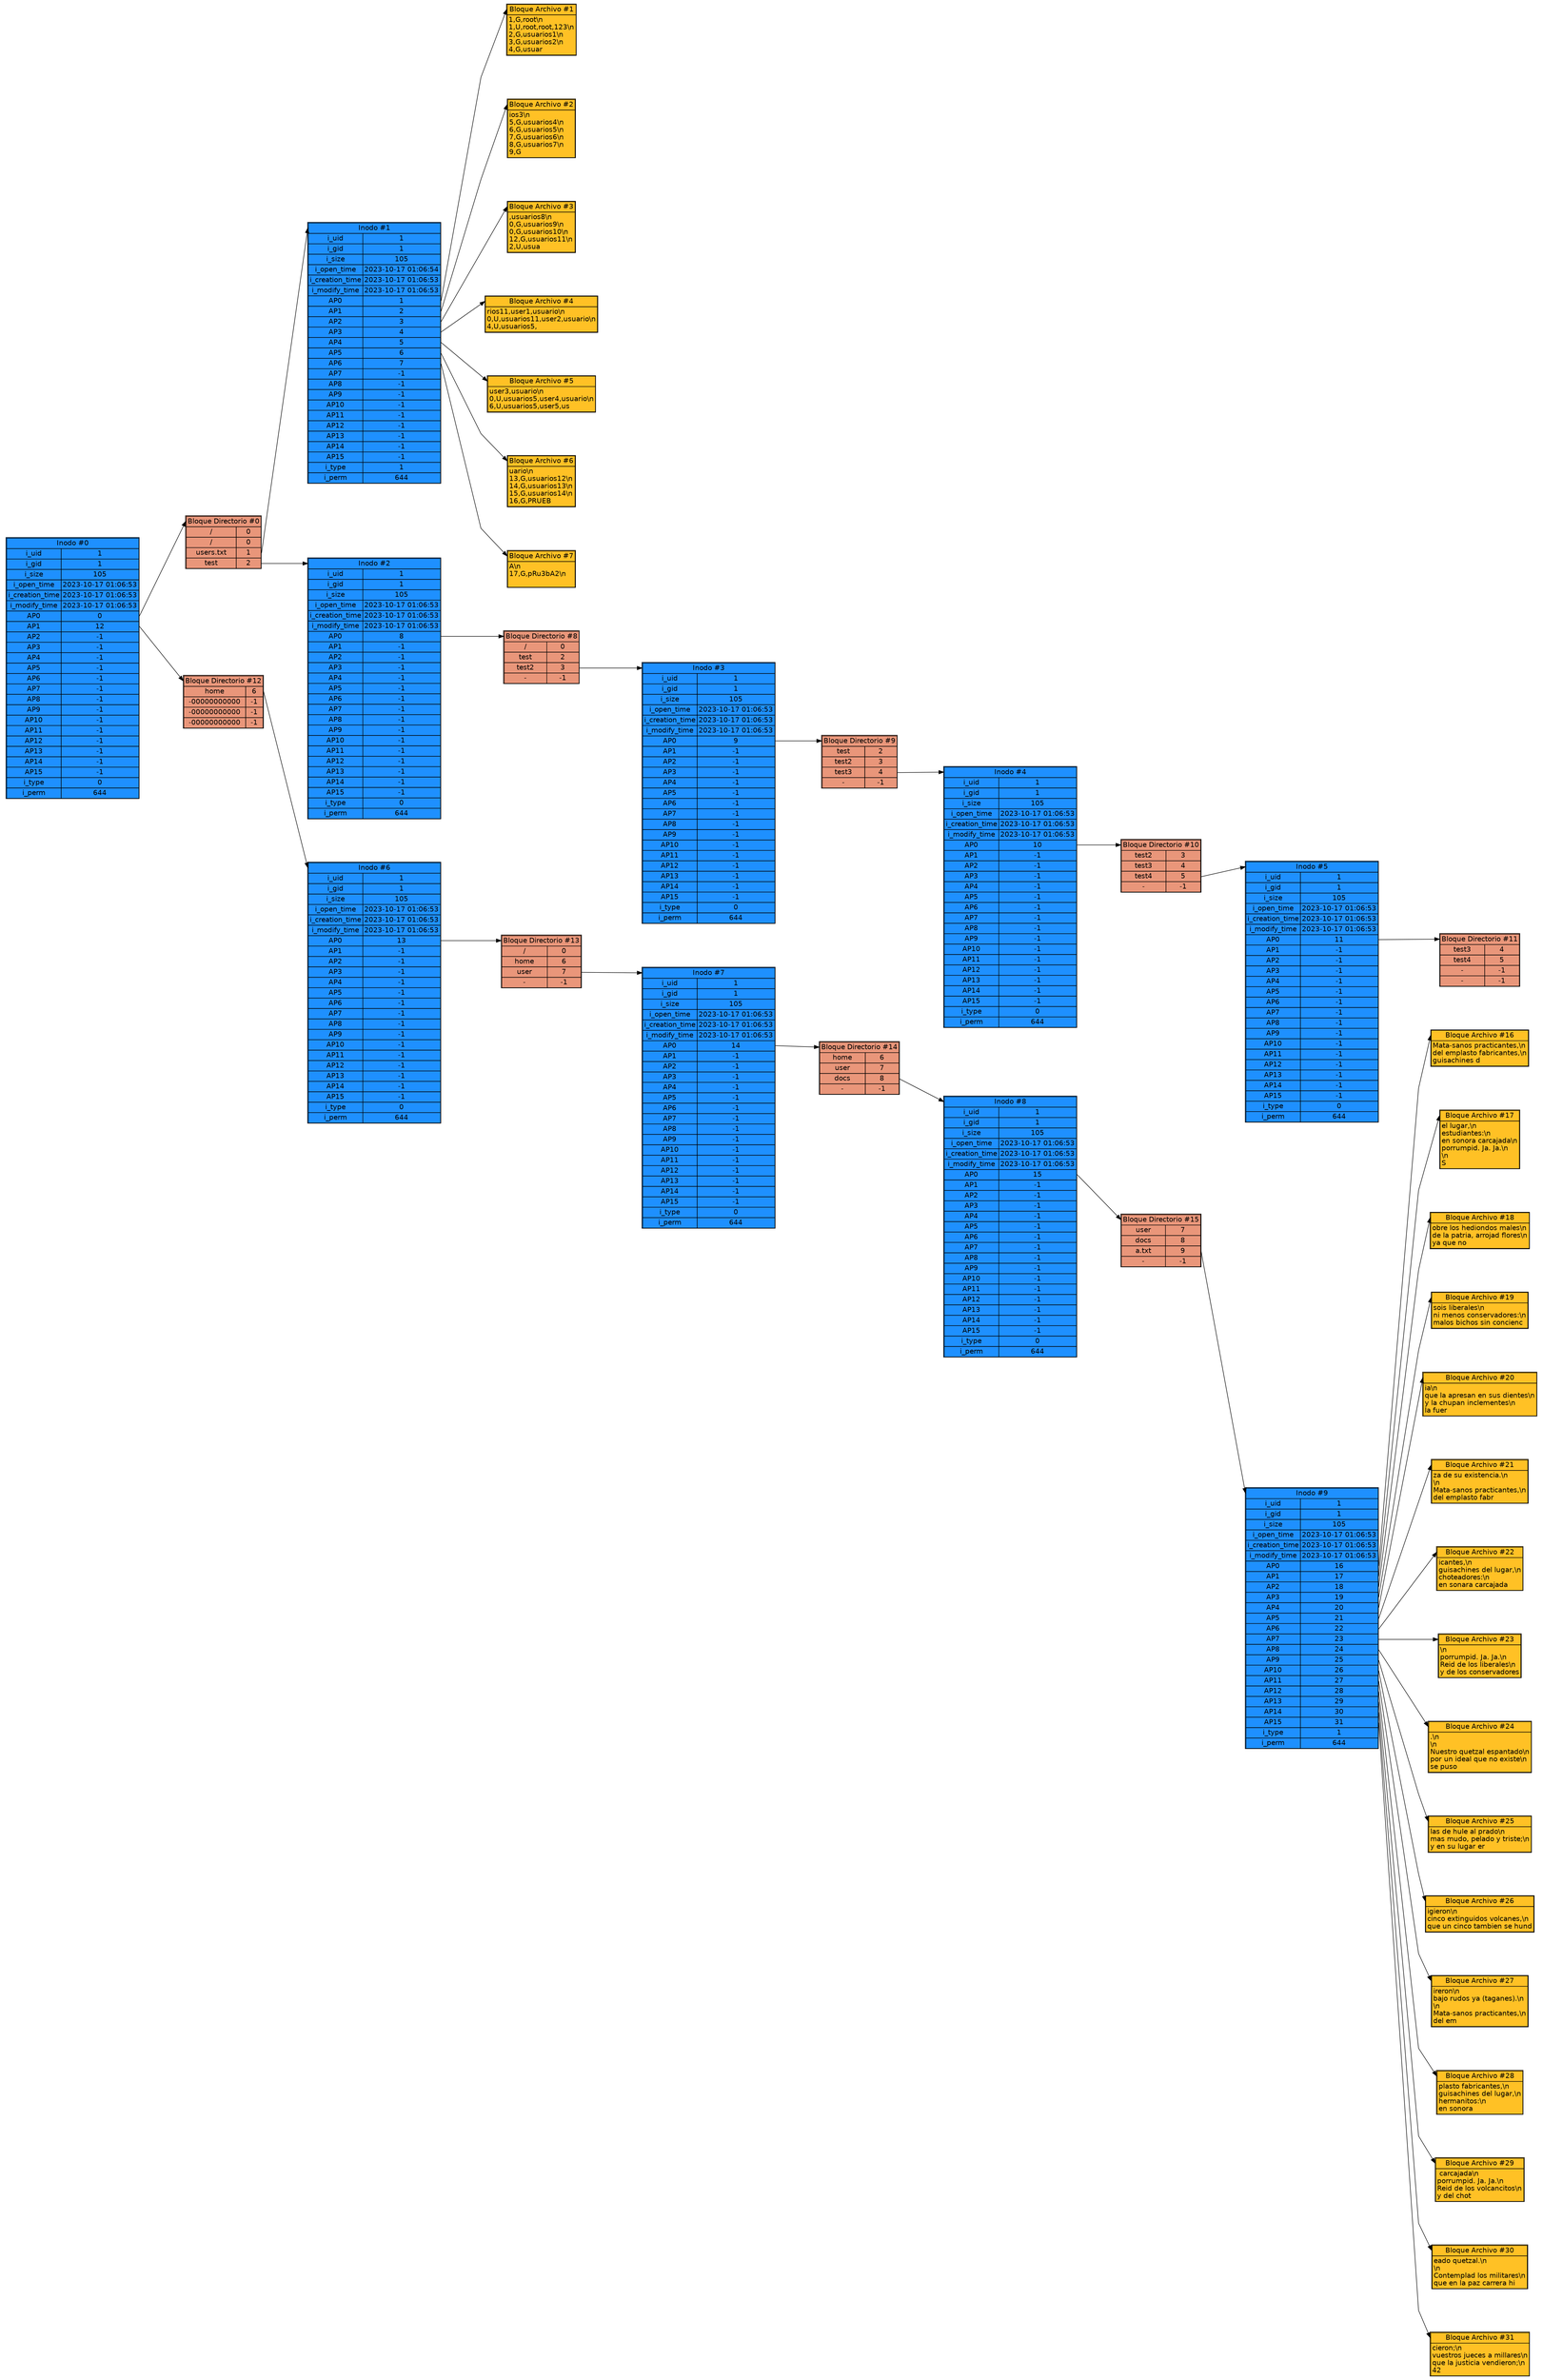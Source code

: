 digraph G {
rankdir="LR";
nodesep=1.1;
node [ shape=none fontname=Helvetica ]
splines=polyline;
inode0[label=< <table cellspacing="0" border="1" bgcolor="dodgerblue">
<tr><td colspan="2" PORT="title">Inodo #0</td></tr>
<tr><td>i_uid</td><td>1</td></tr>
<tr><td>i_gid</td><td>1</td></tr>
<tr><td>i_size</td><td>105</td></tr>
<tr><td>i_open_time</td><td>2023-10-17 01:06:53</td></tr>
<tr><td>i_creation_time</td><td>2023-10-17 01:06:53</td></tr>
<tr><td>i_modify_time</td><td>2023-10-17 01:06:53</td></tr>
<tr><td>AP0</td><td port="i0">0</td></tr>
<tr><td>AP1</td><td port="i1">12</td></tr>
<tr><td>AP2</td><td port="i2">-1</td></tr>
<tr><td>AP3</td><td port="i3">-1</td></tr>
<tr><td>AP4</td><td port="i4">-1</td></tr>
<tr><td>AP5</td><td port="i5">-1</td></tr>
<tr><td>AP6</td><td port="i6">-1</td></tr>
<tr><td>AP7</td><td port="i7">-1</td></tr>
<tr><td>AP8</td><td port="i8">-1</td></tr>
<tr><td>AP9</td><td port="i9">-1</td></tr>
<tr><td>AP10</td><td port="i10">-1</td></tr>
<tr><td>AP11</td><td port="i11">-1</td></tr>
<tr><td>AP12</td><td port="i12">-1</td></tr>
<tr><td>AP13</td><td port="i13">-1</td></tr>
<tr><td>AP14</td><td port="i14">-1</td></tr>
<tr><td>AP15</td><td port="i15">-1</td></tr>
<tr><td>i_type</td><td>0</td></tr>
<tr><td>i_perm</td><td>644</td></tr>
</table> >];
inode0:i0:e -> block0:title:w[minlen=2];
block0[label=< <table cellspacing="0" border="1" bgcolor="darksalmon">
(<tr><td colspan="2" PORT="title">Bloque Directorio #0</td></tr>
<tr><td>/</td><td port="i0">0</td></tr>
<tr><td>/</td><td port="i1">0</td></tr>
<tr><td>users.txt</td><td port="i2">1</td></tr>
<tr><td>test</td><td port="i3">2</td></tr>
</table> >];
block0:i2:e -> inode1:title:w[minlen=2];
inode1[label=< <table cellspacing="0" border="1" bgcolor="dodgerblue">
<tr><td colspan="2" PORT="title">Inodo #1</td></tr>
<tr><td>i_uid</td><td>1</td></tr>
<tr><td>i_gid</td><td>1</td></tr>
<tr><td>i_size</td><td>105</td></tr>
<tr><td>i_open_time</td><td>2023-10-17 01:06:54</td></tr>
<tr><td>i_creation_time</td><td>2023-10-17 01:06:53</td></tr>
<tr><td>i_modify_time</td><td>2023-10-17 01:06:53</td></tr>
<tr><td>AP0</td><td port="i0">1</td></tr>
<tr><td>AP1</td><td port="i1">2</td></tr>
<tr><td>AP2</td><td port="i2">3</td></tr>
<tr><td>AP3</td><td port="i3">4</td></tr>
<tr><td>AP4</td><td port="i4">5</td></tr>
<tr><td>AP5</td><td port="i5">6</td></tr>
<tr><td>AP6</td><td port="i6">7</td></tr>
<tr><td>AP7</td><td port="i7">-1</td></tr>
<tr><td>AP8</td><td port="i8">-1</td></tr>
<tr><td>AP9</td><td port="i9">-1</td></tr>
<tr><td>AP10</td><td port="i10">-1</td></tr>
<tr><td>AP11</td><td port="i11">-1</td></tr>
<tr><td>AP12</td><td port="i12">-1</td></tr>
<tr><td>AP13</td><td port="i13">-1</td></tr>
<tr><td>AP14</td><td port="i14">-1</td></tr>
<tr><td>AP15</td><td port="i15">-1</td></tr>
<tr><td>i_type</td><td>1</td></tr>
<tr><td>i_perm</td><td>644</td></tr>
</table> >];
inode1:i0:e -> block1:title:w[minlen=2];
block1[label=< <table cellspacing="0" border="1" bgcolor="goldenrod1">
<tr><td colspan="2" PORT="title">Bloque Archivo #1</td></tr>
<tr><td align="text" colspan="2">1,G,root\\n<br align="left"/>1,U,root,root,123\\n<br align="left"/>2,G,usuarios1\\n<br align="left"/>3,G,usuarios2\\n<br align="left"/>4,G,usuar<br align="left"/></td></tr>
</table> >];
inode1:i1:e -> block2:title:w[minlen=2];
block2[label=< <table cellspacing="0" border="1" bgcolor="goldenrod1">
<tr><td colspan="2" PORT="title">Bloque Archivo #2</td></tr>
<tr><td align="text" colspan="2">ios3\\n<br align="left"/>5,G,usuarios4\\n<br align="left"/>6,G,usuarios5\\n<br align="left"/>7,G,usuarios6\\n<br align="left"/>8,G,usuarios7\\n<br align="left"/>9,G<br align="left"/></td></tr>
</table> >];
inode1:i2:e -> block3:title:w[minlen=2];
block3[label=< <table cellspacing="0" border="1" bgcolor="goldenrod1">
<tr><td colspan="2" PORT="title">Bloque Archivo #3</td></tr>
<tr><td align="text" colspan="2">,usuarios8\\n<br align="left"/>0,G,usuarios9\\n<br align="left"/>0,G,usuarios10\\n<br align="left"/>12,G,usuarios11\\n<br align="left"/>2,U,usua<br align="left"/></td></tr>
</table> >];
inode1:i3:e -> block4:title:w[minlen=2];
block4[label=< <table cellspacing="0" border="1" bgcolor="goldenrod1">
<tr><td colspan="2" PORT="title">Bloque Archivo #4</td></tr>
<tr><td align="text" colspan="2">rios11,user1,usuario\\n<br align="left"/>0,U,usuarios11,user2,usuario\\n<br align="left"/>4,U,usuarios5,<br align="left"/></td></tr>
</table> >];
inode1:i4:e -> block5:title:w[minlen=2];
block5[label=< <table cellspacing="0" border="1" bgcolor="goldenrod1">
<tr><td colspan="2" PORT="title">Bloque Archivo #5</td></tr>
<tr><td align="text" colspan="2">user3,usuario\\n<br align="left"/>0,U,usuarios5,user4,usuario\\n<br align="left"/>6,U,usuarios5,user5,us<br align="left"/></td></tr>
</table> >];
inode1:i5:e -> block6:title:w[minlen=2];
block6[label=< <table cellspacing="0" border="1" bgcolor="goldenrod1">
<tr><td colspan="2" PORT="title">Bloque Archivo #6</td></tr>
<tr><td align="text" colspan="2">uario\\n<br align="left"/>13,G,usuarios12\\n<br align="left"/>14,G,usuarios13\\n<br align="left"/>15,G,usuarios14\\n<br align="left"/>16,G,PRUEB<br align="left"/></td></tr>
</table> >];
inode1:i6:e -> block7:title:w[minlen=2];
block7[label=< <table cellspacing="0" border="1" bgcolor="goldenrod1">
<tr><td colspan="2" PORT="title">Bloque Archivo #7</td></tr>
<tr><td align="text" colspan="2">A\\n<br align="left"/>17,G,pRu3bA2\\n<br align="left"/><br align="left"/></td></tr>
</table> >];
block0:i3:e -> inode2:title:w[minlen=2];
inode2[label=< <table cellspacing="0" border="1" bgcolor="dodgerblue">
<tr><td colspan="2" PORT="title">Inodo #2</td></tr>
<tr><td>i_uid</td><td>1</td></tr>
<tr><td>i_gid</td><td>1</td></tr>
<tr><td>i_size</td><td>105</td></tr>
<tr><td>i_open_time</td><td>2023-10-17 01:06:53</td></tr>
<tr><td>i_creation_time</td><td>2023-10-17 01:06:53</td></tr>
<tr><td>i_modify_time</td><td>2023-10-17 01:06:53</td></tr>
<tr><td>AP0</td><td port="i0">8</td></tr>
<tr><td>AP1</td><td port="i1">-1</td></tr>
<tr><td>AP2</td><td port="i2">-1</td></tr>
<tr><td>AP3</td><td port="i3">-1</td></tr>
<tr><td>AP4</td><td port="i4">-1</td></tr>
<tr><td>AP5</td><td port="i5">-1</td></tr>
<tr><td>AP6</td><td port="i6">-1</td></tr>
<tr><td>AP7</td><td port="i7">-1</td></tr>
<tr><td>AP8</td><td port="i8">-1</td></tr>
<tr><td>AP9</td><td port="i9">-1</td></tr>
<tr><td>AP10</td><td port="i10">-1</td></tr>
<tr><td>AP11</td><td port="i11">-1</td></tr>
<tr><td>AP12</td><td port="i12">-1</td></tr>
<tr><td>AP13</td><td port="i13">-1</td></tr>
<tr><td>AP14</td><td port="i14">-1</td></tr>
<tr><td>AP15</td><td port="i15">-1</td></tr>
<tr><td>i_type</td><td>0</td></tr>
<tr><td>i_perm</td><td>644</td></tr>
</table> >];
inode2:i0:e -> block8:title:w[minlen=2];
block8[label=< <table cellspacing="0" border="1" bgcolor="darksalmon">
(<tr><td colspan="2" PORT="title">Bloque Directorio #8</td></tr>
<tr><td>/</td><td port="i0">0</td></tr>
<tr><td>test</td><td port="i1">2</td></tr>
<tr><td>test2</td><td port="i2">3</td></tr>
<tr><td>-</td><td port="i3">-1</td></tr>
</table> >];
block8:i2:e -> inode3:title:w[minlen=2];
inode3[label=< <table cellspacing="0" border="1" bgcolor="dodgerblue">
<tr><td colspan="2" PORT="title">Inodo #3</td></tr>
<tr><td>i_uid</td><td>1</td></tr>
<tr><td>i_gid</td><td>1</td></tr>
<tr><td>i_size</td><td>105</td></tr>
<tr><td>i_open_time</td><td>2023-10-17 01:06:53</td></tr>
<tr><td>i_creation_time</td><td>2023-10-17 01:06:53</td></tr>
<tr><td>i_modify_time</td><td>2023-10-17 01:06:53</td></tr>
<tr><td>AP0</td><td port="i0">9</td></tr>
<tr><td>AP1</td><td port="i1">-1</td></tr>
<tr><td>AP2</td><td port="i2">-1</td></tr>
<tr><td>AP3</td><td port="i3">-1</td></tr>
<tr><td>AP4</td><td port="i4">-1</td></tr>
<tr><td>AP5</td><td port="i5">-1</td></tr>
<tr><td>AP6</td><td port="i6">-1</td></tr>
<tr><td>AP7</td><td port="i7">-1</td></tr>
<tr><td>AP8</td><td port="i8">-1</td></tr>
<tr><td>AP9</td><td port="i9">-1</td></tr>
<tr><td>AP10</td><td port="i10">-1</td></tr>
<tr><td>AP11</td><td port="i11">-1</td></tr>
<tr><td>AP12</td><td port="i12">-1</td></tr>
<tr><td>AP13</td><td port="i13">-1</td></tr>
<tr><td>AP14</td><td port="i14">-1</td></tr>
<tr><td>AP15</td><td port="i15">-1</td></tr>
<tr><td>i_type</td><td>0</td></tr>
<tr><td>i_perm</td><td>644</td></tr>
</table> >];
inode3:i0:e -> block9:title:w[minlen=2];
block9[label=< <table cellspacing="0" border="1" bgcolor="darksalmon">
(<tr><td colspan="2" PORT="title">Bloque Directorio #9</td></tr>
<tr><td>test</td><td port="i0">2</td></tr>
<tr><td>test2</td><td port="i1">3</td></tr>
<tr><td>test3</td><td port="i2">4</td></tr>
<tr><td>-</td><td port="i3">-1</td></tr>
</table> >];
block9:i2:e -> inode4:title:w[minlen=2];
inode4[label=< <table cellspacing="0" border="1" bgcolor="dodgerblue">
<tr><td colspan="2" PORT="title">Inodo #4</td></tr>
<tr><td>i_uid</td><td>1</td></tr>
<tr><td>i_gid</td><td>1</td></tr>
<tr><td>i_size</td><td>105</td></tr>
<tr><td>i_open_time</td><td>2023-10-17 01:06:53</td></tr>
<tr><td>i_creation_time</td><td>2023-10-17 01:06:53</td></tr>
<tr><td>i_modify_time</td><td>2023-10-17 01:06:53</td></tr>
<tr><td>AP0</td><td port="i0">10</td></tr>
<tr><td>AP1</td><td port="i1">-1</td></tr>
<tr><td>AP2</td><td port="i2">-1</td></tr>
<tr><td>AP3</td><td port="i3">-1</td></tr>
<tr><td>AP4</td><td port="i4">-1</td></tr>
<tr><td>AP5</td><td port="i5">-1</td></tr>
<tr><td>AP6</td><td port="i6">-1</td></tr>
<tr><td>AP7</td><td port="i7">-1</td></tr>
<tr><td>AP8</td><td port="i8">-1</td></tr>
<tr><td>AP9</td><td port="i9">-1</td></tr>
<tr><td>AP10</td><td port="i10">-1</td></tr>
<tr><td>AP11</td><td port="i11">-1</td></tr>
<tr><td>AP12</td><td port="i12">-1</td></tr>
<tr><td>AP13</td><td port="i13">-1</td></tr>
<tr><td>AP14</td><td port="i14">-1</td></tr>
<tr><td>AP15</td><td port="i15">-1</td></tr>
<tr><td>i_type</td><td>0</td></tr>
<tr><td>i_perm</td><td>644</td></tr>
</table> >];
inode4:i0:e -> block10:title:w[minlen=2];
block10[label=< <table cellspacing="0" border="1" bgcolor="darksalmon">
(<tr><td colspan="2" PORT="title">Bloque Directorio #10</td></tr>
<tr><td>test2</td><td port="i0">3</td></tr>
<tr><td>test3</td><td port="i1">4</td></tr>
<tr><td>test4</td><td port="i2">5</td></tr>
<tr><td>-</td><td port="i3">-1</td></tr>
</table> >];
block10:i2:e -> inode5:title:w[minlen=2];
inode5[label=< <table cellspacing="0" border="1" bgcolor="dodgerblue">
<tr><td colspan="2" PORT="title">Inodo #5</td></tr>
<tr><td>i_uid</td><td>1</td></tr>
<tr><td>i_gid</td><td>1</td></tr>
<tr><td>i_size</td><td>105</td></tr>
<tr><td>i_open_time</td><td>2023-10-17 01:06:53</td></tr>
<tr><td>i_creation_time</td><td>2023-10-17 01:06:53</td></tr>
<tr><td>i_modify_time</td><td>2023-10-17 01:06:53</td></tr>
<tr><td>AP0</td><td port="i0">11</td></tr>
<tr><td>AP1</td><td port="i1">-1</td></tr>
<tr><td>AP2</td><td port="i2">-1</td></tr>
<tr><td>AP3</td><td port="i3">-1</td></tr>
<tr><td>AP4</td><td port="i4">-1</td></tr>
<tr><td>AP5</td><td port="i5">-1</td></tr>
<tr><td>AP6</td><td port="i6">-1</td></tr>
<tr><td>AP7</td><td port="i7">-1</td></tr>
<tr><td>AP8</td><td port="i8">-1</td></tr>
<tr><td>AP9</td><td port="i9">-1</td></tr>
<tr><td>AP10</td><td port="i10">-1</td></tr>
<tr><td>AP11</td><td port="i11">-1</td></tr>
<tr><td>AP12</td><td port="i12">-1</td></tr>
<tr><td>AP13</td><td port="i13">-1</td></tr>
<tr><td>AP14</td><td port="i14">-1</td></tr>
<tr><td>AP15</td><td port="i15">-1</td></tr>
<tr><td>i_type</td><td>0</td></tr>
<tr><td>i_perm</td><td>644</td></tr>
</table> >];
inode5:i0:e -> block11:title:w[minlen=2];
block11[label=< <table cellspacing="0" border="1" bgcolor="darksalmon">
(<tr><td colspan="2" PORT="title">Bloque Directorio #11</td></tr>
<tr><td>test3</td><td port="i0">4</td></tr>
<tr><td>test4</td><td port="i1">5</td></tr>
<tr><td>-</td><td port="i2">-1</td></tr>
<tr><td>-</td><td port="i3">-1</td></tr>
</table> >];
inode0:i1:e -> block12:title:w[minlen=2];
block12[label=< <table cellspacing="0" border="1" bgcolor="darksalmon">
(<tr><td colspan="2" PORT="title">Bloque Directorio #12</td></tr>
<tr><td>home</td><td port="i0">6</td></tr>
<tr><td>-00000000000</td><td port="i1">-1</td></tr>
<tr><td>-00000000000</td><td port="i2">-1</td></tr>
<tr><td>-00000000000</td><td port="i3">-1</td></tr>
</table> >];
block12:i0:e -> inode6:title:w[minlen=2];
inode6[label=< <table cellspacing="0" border="1" bgcolor="dodgerblue">
<tr><td colspan="2" PORT="title">Inodo #6</td></tr>
<tr><td>i_uid</td><td>1</td></tr>
<tr><td>i_gid</td><td>1</td></tr>
<tr><td>i_size</td><td>105</td></tr>
<tr><td>i_open_time</td><td>2023-10-17 01:06:53</td></tr>
<tr><td>i_creation_time</td><td>2023-10-17 01:06:53</td></tr>
<tr><td>i_modify_time</td><td>2023-10-17 01:06:53</td></tr>
<tr><td>AP0</td><td port="i0">13</td></tr>
<tr><td>AP1</td><td port="i1">-1</td></tr>
<tr><td>AP2</td><td port="i2">-1</td></tr>
<tr><td>AP3</td><td port="i3">-1</td></tr>
<tr><td>AP4</td><td port="i4">-1</td></tr>
<tr><td>AP5</td><td port="i5">-1</td></tr>
<tr><td>AP6</td><td port="i6">-1</td></tr>
<tr><td>AP7</td><td port="i7">-1</td></tr>
<tr><td>AP8</td><td port="i8">-1</td></tr>
<tr><td>AP9</td><td port="i9">-1</td></tr>
<tr><td>AP10</td><td port="i10">-1</td></tr>
<tr><td>AP11</td><td port="i11">-1</td></tr>
<tr><td>AP12</td><td port="i12">-1</td></tr>
<tr><td>AP13</td><td port="i13">-1</td></tr>
<tr><td>AP14</td><td port="i14">-1</td></tr>
<tr><td>AP15</td><td port="i15">-1</td></tr>
<tr><td>i_type</td><td>0</td></tr>
<tr><td>i_perm</td><td>644</td></tr>
</table> >];
inode6:i0:e -> block13:title:w[minlen=2];
block13[label=< <table cellspacing="0" border="1" bgcolor="darksalmon">
(<tr><td colspan="2" PORT="title">Bloque Directorio #13</td></tr>
<tr><td>/</td><td port="i0">0</td></tr>
<tr><td>home</td><td port="i1">6</td></tr>
<tr><td>user</td><td port="i2">7</td></tr>
<tr><td>-</td><td port="i3">-1</td></tr>
</table> >];
block13:i2:e -> inode7:title:w[minlen=2];
inode7[label=< <table cellspacing="0" border="1" bgcolor="dodgerblue">
<tr><td colspan="2" PORT="title">Inodo #7</td></tr>
<tr><td>i_uid</td><td>1</td></tr>
<tr><td>i_gid</td><td>1</td></tr>
<tr><td>i_size</td><td>105</td></tr>
<tr><td>i_open_time</td><td>2023-10-17 01:06:53</td></tr>
<tr><td>i_creation_time</td><td>2023-10-17 01:06:53</td></tr>
<tr><td>i_modify_time</td><td>2023-10-17 01:06:53</td></tr>
<tr><td>AP0</td><td port="i0">14</td></tr>
<tr><td>AP1</td><td port="i1">-1</td></tr>
<tr><td>AP2</td><td port="i2">-1</td></tr>
<tr><td>AP3</td><td port="i3">-1</td></tr>
<tr><td>AP4</td><td port="i4">-1</td></tr>
<tr><td>AP5</td><td port="i5">-1</td></tr>
<tr><td>AP6</td><td port="i6">-1</td></tr>
<tr><td>AP7</td><td port="i7">-1</td></tr>
<tr><td>AP8</td><td port="i8">-1</td></tr>
<tr><td>AP9</td><td port="i9">-1</td></tr>
<tr><td>AP10</td><td port="i10">-1</td></tr>
<tr><td>AP11</td><td port="i11">-1</td></tr>
<tr><td>AP12</td><td port="i12">-1</td></tr>
<tr><td>AP13</td><td port="i13">-1</td></tr>
<tr><td>AP14</td><td port="i14">-1</td></tr>
<tr><td>AP15</td><td port="i15">-1</td></tr>
<tr><td>i_type</td><td>0</td></tr>
<tr><td>i_perm</td><td>644</td></tr>
</table> >];
inode7:i0:e -> block14:title:w[minlen=2];
block14[label=< <table cellspacing="0" border="1" bgcolor="darksalmon">
(<tr><td colspan="2" PORT="title">Bloque Directorio #14</td></tr>
<tr><td>home</td><td port="i0">6</td></tr>
<tr><td>user</td><td port="i1">7</td></tr>
<tr><td>docs</td><td port="i2">8</td></tr>
<tr><td>-</td><td port="i3">-1</td></tr>
</table> >];
block14:i2:e -> inode8:title:w[minlen=2];
inode8[label=< <table cellspacing="0" border="1" bgcolor="dodgerblue">
<tr><td colspan="2" PORT="title">Inodo #8</td></tr>
<tr><td>i_uid</td><td>1</td></tr>
<tr><td>i_gid</td><td>1</td></tr>
<tr><td>i_size</td><td>105</td></tr>
<tr><td>i_open_time</td><td>2023-10-17 01:06:53</td></tr>
<tr><td>i_creation_time</td><td>2023-10-17 01:06:53</td></tr>
<tr><td>i_modify_time</td><td>2023-10-17 01:06:53</td></tr>
<tr><td>AP0</td><td port="i0">15</td></tr>
<tr><td>AP1</td><td port="i1">-1</td></tr>
<tr><td>AP2</td><td port="i2">-1</td></tr>
<tr><td>AP3</td><td port="i3">-1</td></tr>
<tr><td>AP4</td><td port="i4">-1</td></tr>
<tr><td>AP5</td><td port="i5">-1</td></tr>
<tr><td>AP6</td><td port="i6">-1</td></tr>
<tr><td>AP7</td><td port="i7">-1</td></tr>
<tr><td>AP8</td><td port="i8">-1</td></tr>
<tr><td>AP9</td><td port="i9">-1</td></tr>
<tr><td>AP10</td><td port="i10">-1</td></tr>
<tr><td>AP11</td><td port="i11">-1</td></tr>
<tr><td>AP12</td><td port="i12">-1</td></tr>
<tr><td>AP13</td><td port="i13">-1</td></tr>
<tr><td>AP14</td><td port="i14">-1</td></tr>
<tr><td>AP15</td><td port="i15">-1</td></tr>
<tr><td>i_type</td><td>0</td></tr>
<tr><td>i_perm</td><td>644</td></tr>
</table> >];
inode8:i0:e -> block15:title:w[minlen=2];
block15[label=< <table cellspacing="0" border="1" bgcolor="darksalmon">
(<tr><td colspan="2" PORT="title">Bloque Directorio #15</td></tr>
<tr><td>user</td><td port="i0">7</td></tr>
<tr><td>docs</td><td port="i1">8</td></tr>
<tr><td>a.txt</td><td port="i2">9</td></tr>
<tr><td>-</td><td port="i3">-1</td></tr>
</table> >];
block15:i2:e -> inode9:title:w[minlen=2];
inode9[label=< <table cellspacing="0" border="1" bgcolor="dodgerblue">
<tr><td colspan="2" PORT="title">Inodo #9</td></tr>
<tr><td>i_uid</td><td>1</td></tr>
<tr><td>i_gid</td><td>1</td></tr>
<tr><td>i_size</td><td>105</td></tr>
<tr><td>i_open_time</td><td>2023-10-17 01:06:53</td></tr>
<tr><td>i_creation_time</td><td>2023-10-17 01:06:53</td></tr>
<tr><td>i_modify_time</td><td>2023-10-17 01:06:53</td></tr>
<tr><td>AP0</td><td port="i0">16</td></tr>
<tr><td>AP1</td><td port="i1">17</td></tr>
<tr><td>AP2</td><td port="i2">18</td></tr>
<tr><td>AP3</td><td port="i3">19</td></tr>
<tr><td>AP4</td><td port="i4">20</td></tr>
<tr><td>AP5</td><td port="i5">21</td></tr>
<tr><td>AP6</td><td port="i6">22</td></tr>
<tr><td>AP7</td><td port="i7">23</td></tr>
<tr><td>AP8</td><td port="i8">24</td></tr>
<tr><td>AP9</td><td port="i9">25</td></tr>
<tr><td>AP10</td><td port="i10">26</td></tr>
<tr><td>AP11</td><td port="i11">27</td></tr>
<tr><td>AP12</td><td port="i12">28</td></tr>
<tr><td>AP13</td><td port="i13">29</td></tr>
<tr><td>AP14</td><td port="i14">30</td></tr>
<tr><td>AP15</td><td port="i15">31</td></tr>
<tr><td>i_type</td><td>1</td></tr>
<tr><td>i_perm</td><td>644</td></tr>
</table> >];
inode9:i0:e -> block16:title:w[minlen=2];
block16[label=< <table cellspacing="0" border="1" bgcolor="goldenrod1">
<tr><td colspan="2" PORT="title">Bloque Archivo #16</td></tr>
<tr><td align="text" colspan="2">Mata-sanos practicantes,\\n<br align="left"/>del emplasto fabricantes,\\n<br align="left"/>guisachines d<br align="left"/></td></tr>
</table> >];
inode9:i1:e -> block17:title:w[minlen=2];
block17[label=< <table cellspacing="0" border="1" bgcolor="goldenrod1">
<tr><td colspan="2" PORT="title">Bloque Archivo #17</td></tr>
<tr><td align="text" colspan="2">el lugar,\\n<br align="left"/>estudiantes:\\n<br align="left"/>en sonora carcajada\\n<br align="left"/>porrumpid. Ja. Ja.\\n<br align="left"/>\\n<br align="left"/>S<br align="left"/></td></tr>
</table> >];
inode9:i2:e -> block18:title:w[minlen=2];
block18[label=< <table cellspacing="0" border="1" bgcolor="goldenrod1">
<tr><td colspan="2" PORT="title">Bloque Archivo #18</td></tr>
<tr><td align="text" colspan="2">obre los hediondos males\\n<br align="left"/>de la patria, arrojad flores\\n<br align="left"/>ya que no <br align="left"/></td></tr>
</table> >];
inode9:i3:e -> block19:title:w[minlen=2];
block19[label=< <table cellspacing="0" border="1" bgcolor="goldenrod1">
<tr><td colspan="2" PORT="title">Bloque Archivo #19</td></tr>
<tr><td align="text" colspan="2">sois liberales\\n<br align="left"/>ni menos conservadores:\\n<br align="left"/>malos bichos sin concienc<br align="left"/></td></tr>
</table> >];
inode9:i4:e -> block20:title:w[minlen=2];
block20[label=< <table cellspacing="0" border="1" bgcolor="goldenrod1">
<tr><td colspan="2" PORT="title">Bloque Archivo #20</td></tr>
<tr><td align="text" colspan="2">ia\\n<br align="left"/>que la apresan en sus dientes\\n<br align="left"/>y la chupan inclementes\\n<br align="left"/>la fuer<br align="left"/></td></tr>
</table> >];
inode9:i5:e -> block21:title:w[minlen=2];
block21[label=< <table cellspacing="0" border="1" bgcolor="goldenrod1">
<tr><td colspan="2" PORT="title">Bloque Archivo #21</td></tr>
<tr><td align="text" colspan="2">za de su existencia.\\n<br align="left"/>\\n<br align="left"/>Mata-sanos practicantes,\\n<br align="left"/>del emplasto fabr<br align="left"/></td></tr>
</table> >];
inode9:i6:e -> block22:title:w[minlen=2];
block22[label=< <table cellspacing="0" border="1" bgcolor="goldenrod1">
<tr><td colspan="2" PORT="title">Bloque Archivo #22</td></tr>
<tr><td align="text" colspan="2">icantes,\\n<br align="left"/>guisachines del lugar,\\n<br align="left"/>choteadores:\\n<br align="left"/>en sonara carcajada<br align="left"/></td></tr>
</table> >];
inode9:i7:e -> block23:title:w[minlen=2];
block23[label=< <table cellspacing="0" border="1" bgcolor="goldenrod1">
<tr><td colspan="2" PORT="title">Bloque Archivo #23</td></tr>
<tr><td align="text" colspan="2">\\n<br align="left"/>porrumpid. Ja. Ja.\\n<br align="left"/>Reid de los liberales\\n<br align="left"/>y de los conservadores<br align="left"/></td></tr>
</table> >];
inode9:i8:e -> block24:title:w[minlen=2];
block24[label=< <table cellspacing="0" border="1" bgcolor="goldenrod1">
<tr><td colspan="2" PORT="title">Bloque Archivo #24</td></tr>
<tr><td align="text" colspan="2">.\\n<br align="left"/>\\n<br align="left"/>Nuestro quetzal espantado\\n<br align="left"/>por un ideal que no existe\\n<br align="left"/>se puso <br align="left"/></td></tr>
</table> >];
inode9:i9:e -> block25:title:w[minlen=2];
block25[label=< <table cellspacing="0" border="1" bgcolor="goldenrod1">
<tr><td colspan="2" PORT="title">Bloque Archivo #25</td></tr>
<tr><td align="text" colspan="2">las de hule al prado\\n<br align="left"/>mas mudo, pelado y triste;\\n<br align="left"/>y en su lugar er<br align="left"/></td></tr>
</table> >];
inode9:i10:e -> block26:title:w[minlen=2];
block26[label=< <table cellspacing="0" border="1" bgcolor="goldenrod1">
<tr><td colspan="2" PORT="title">Bloque Archivo #26</td></tr>
<tr><td align="text" colspan="2">igieron\\n<br align="left"/>cinco extinguidos volcanes,\\n<br align="left"/>que un cinco tambien se hund<br align="left"/></td></tr>
</table> >];
inode9:i11:e -> block27:title:w[minlen=2];
block27[label=< <table cellspacing="0" border="1" bgcolor="goldenrod1">
<tr><td colspan="2" PORT="title">Bloque Archivo #27</td></tr>
<tr><td align="text" colspan="2">ireron\\n<br align="left"/>bajo rudos ya (taganes).\\n<br align="left"/>\\n<br align="left"/>Mata-sanos practicantes,\\n<br align="left"/>del em<br align="left"/></td></tr>
</table> >];
inode9:i12:e -> block28:title:w[minlen=2];
block28[label=< <table cellspacing="0" border="1" bgcolor="goldenrod1">
<tr><td colspan="2" PORT="title">Bloque Archivo #28</td></tr>
<tr><td align="text" colspan="2">plasto fabricantes,\\n<br align="left"/>guisachines del lugar,\\n<br align="left"/>hermanitos:\\n<br align="left"/>en sonora<br align="left"/></td></tr>
</table> >];
inode9:i13:e -> block29:title:w[minlen=2];
block29[label=< <table cellspacing="0" border="1" bgcolor="goldenrod1">
<tr><td colspan="2" PORT="title">Bloque Archivo #29</td></tr>
<tr><td align="text" colspan="2"> carcajada\\n<br align="left"/>porrumpid. Ja. Ja.\\n<br align="left"/>Reid de los volcancitos\\n<br align="left"/>y del chot<br align="left"/></td></tr>
</table> >];
inode9:i14:e -> block30:title:w[minlen=2];
block30[label=< <table cellspacing="0" border="1" bgcolor="goldenrod1">
<tr><td colspan="2" PORT="title">Bloque Archivo #30</td></tr>
<tr><td align="text" colspan="2">eado quetzal.\\n<br align="left"/>\\n<br align="left"/>Contemplad los militares\\n<br align="left"/>que en la paz carrera hi<br align="left"/></td></tr>
</table> >];
inode9:i15:e -> block31:title:w[minlen=2];
block31[label=< <table cellspacing="0" border="1" bgcolor="goldenrod1">
<tr><td colspan="2" PORT="title">Bloque Archivo #31</td></tr>
<tr><td align="text" colspan="2">cieron;\\n<br align="left"/>vuestros jueces a millares\\n<br align="left"/>que la justicia vendieron;\\n<br align="left"/>42<br align="left"/></td></tr>
</table> >];
}